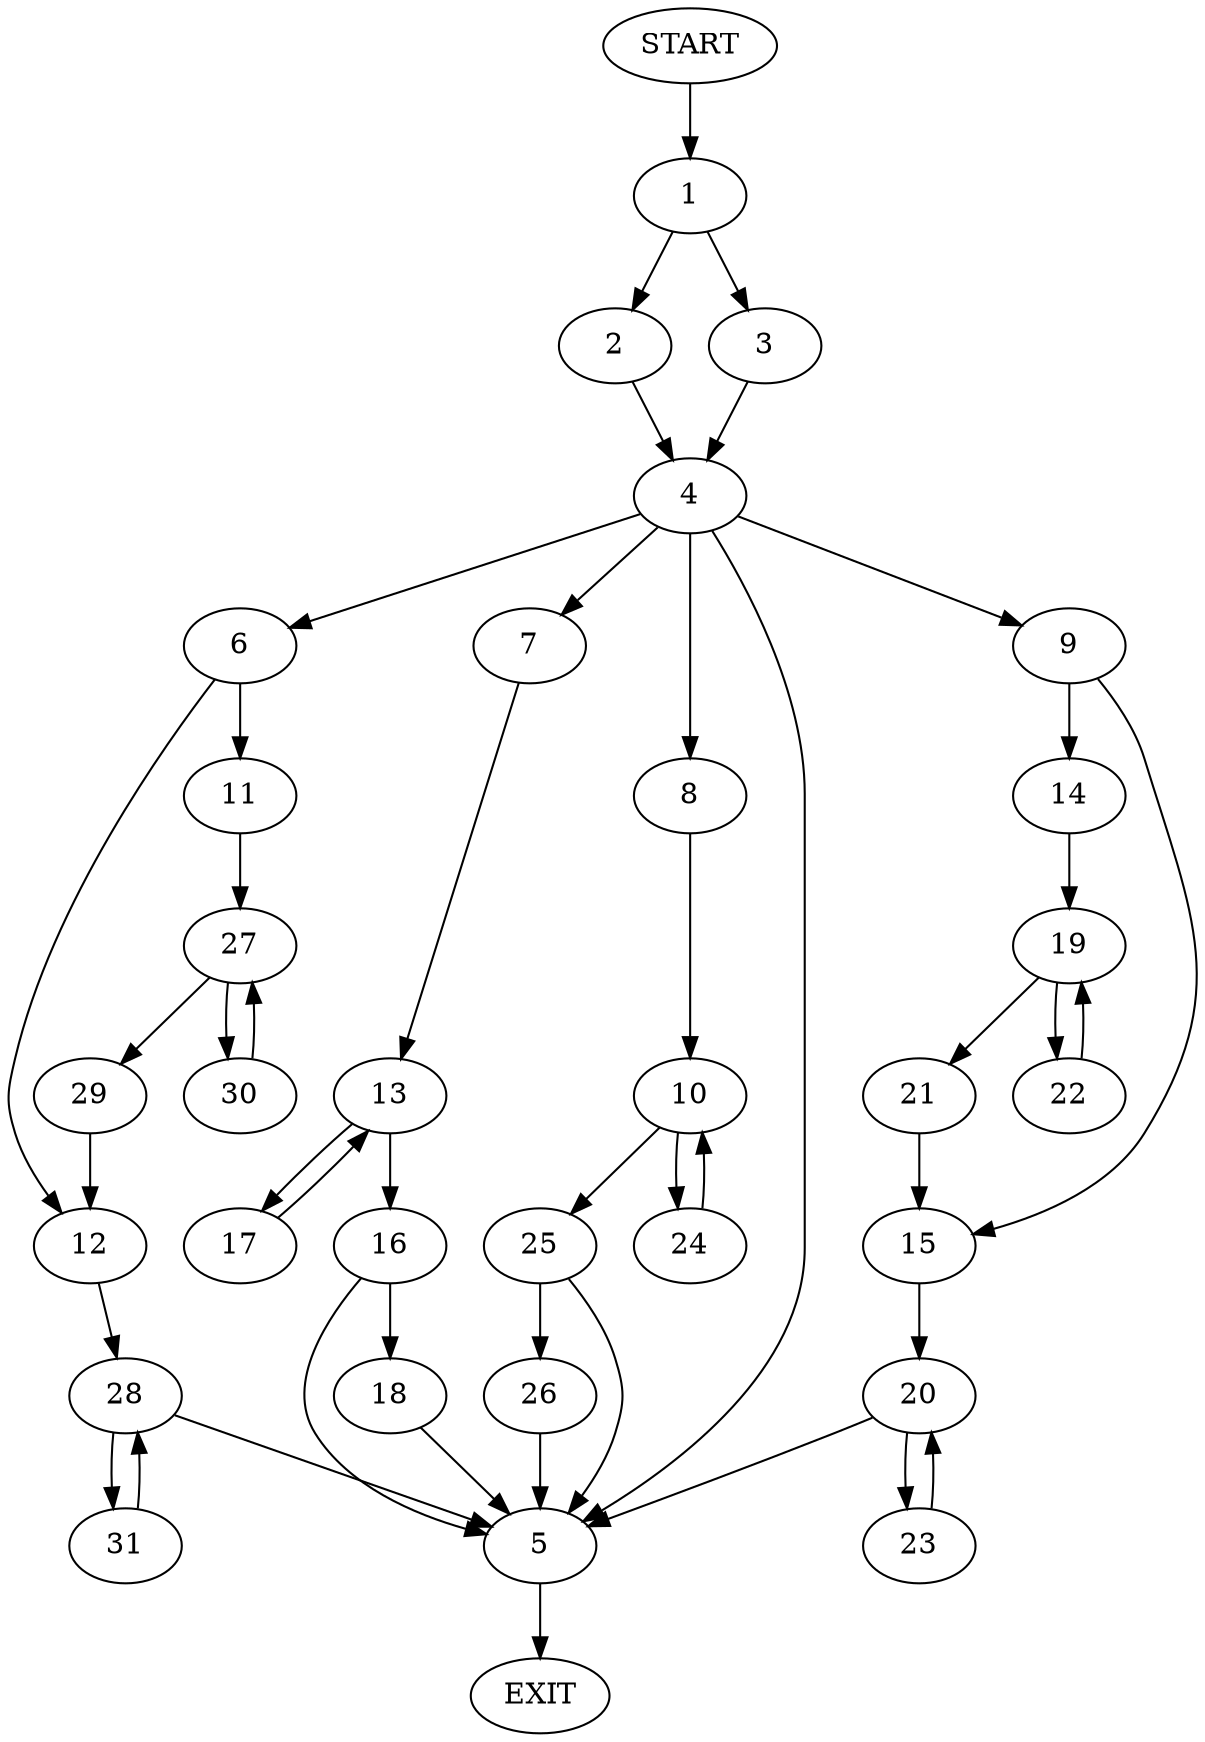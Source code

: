 digraph {
0 [label="START"]
32 [label="EXIT"]
0 -> 1
1 -> 2
1 -> 3
2 -> 4
3 -> 4
4 -> 5
4 -> 6
4 -> 7
4 -> 8
4 -> 9
8 -> 10
6 -> 11
6 -> 12
5 -> 32
7 -> 13
9 -> 14
9 -> 15
13 -> 16
13 -> 17
16 -> 5
16 -> 18
17 -> 13
18 -> 5
14 -> 19
15 -> 20
19 -> 21
19 -> 22
21 -> 15
22 -> 19
20 -> 5
20 -> 23
23 -> 20
10 -> 24
10 -> 25
24 -> 10
25 -> 5
25 -> 26
26 -> 5
11 -> 27
12 -> 28
27 -> 29
27 -> 30
29 -> 12
30 -> 27
28 -> 5
28 -> 31
31 -> 28
}
